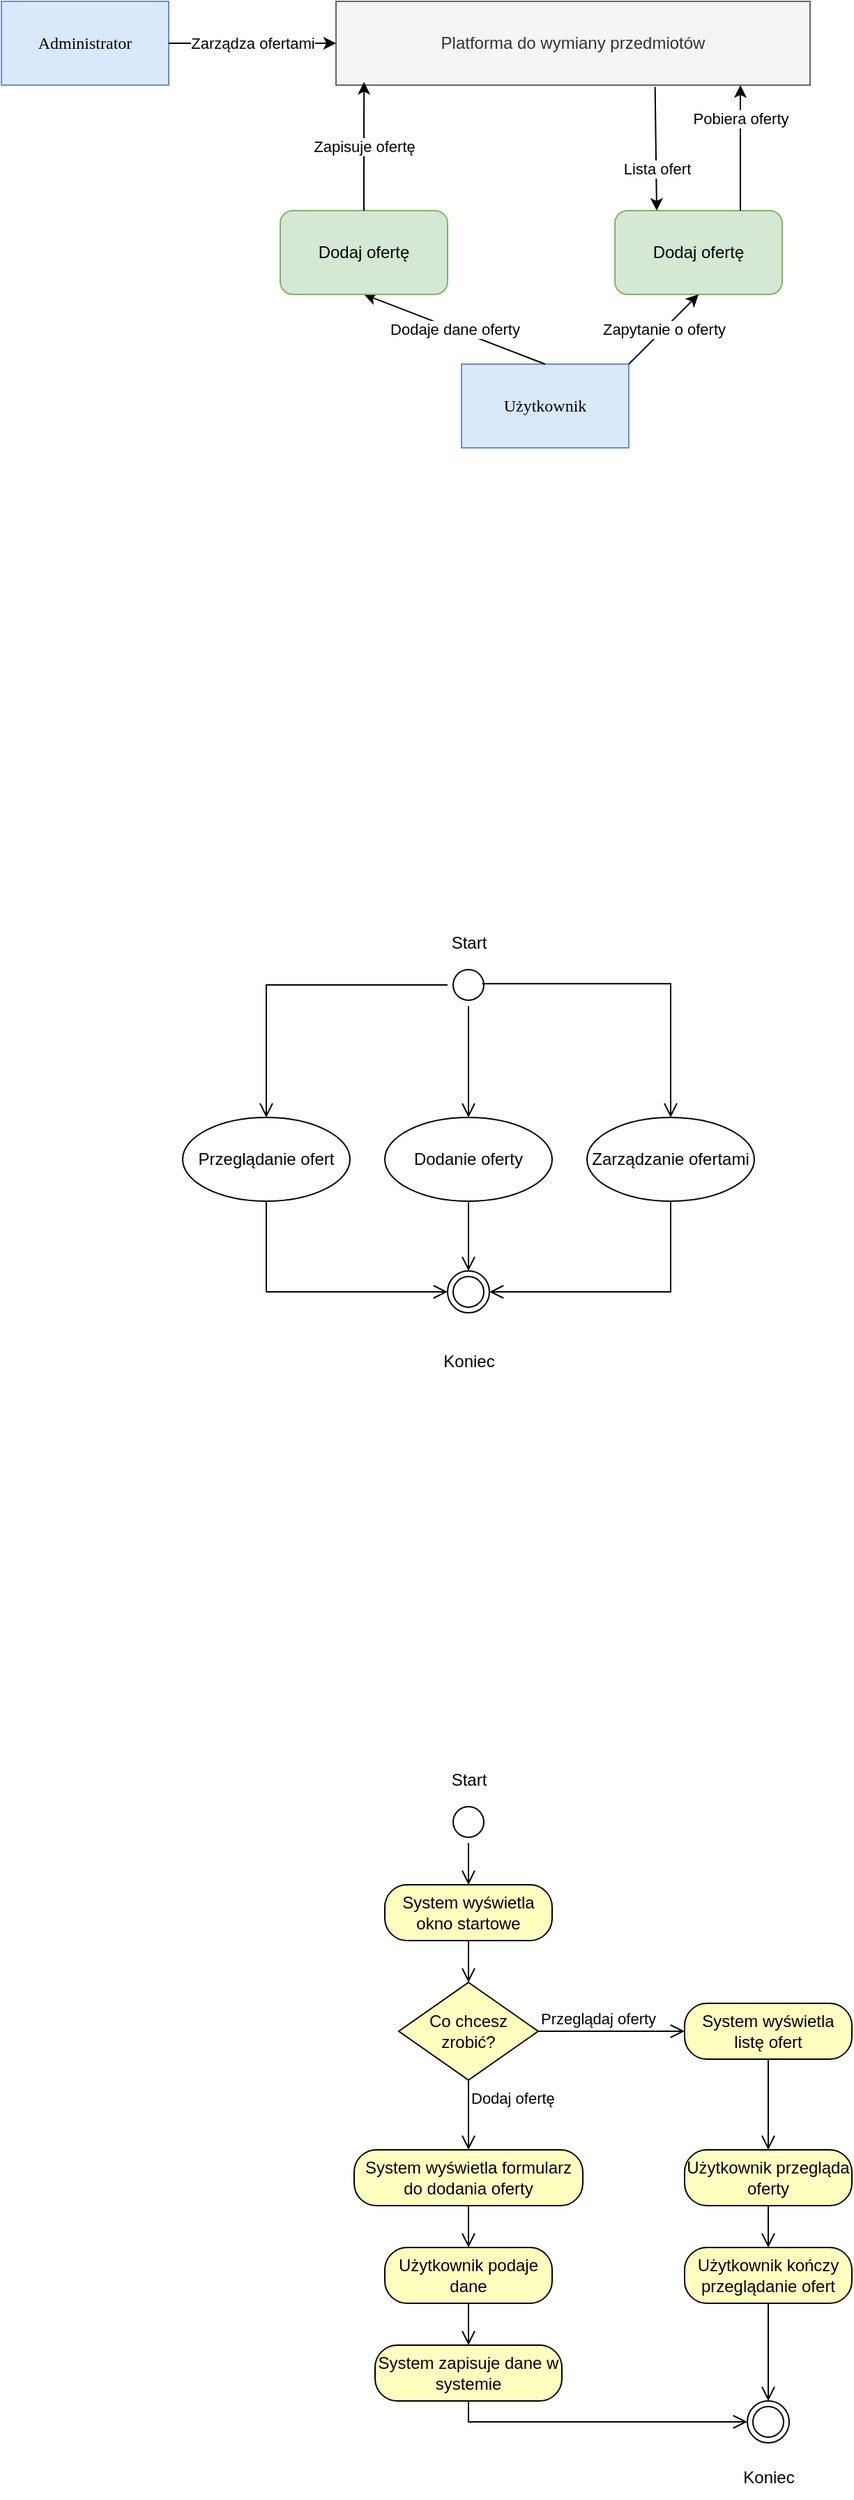 <mxfile version="25.0.3">
  <diagram name="Strona-1" id="PgIZiGwXGUqN3fMDYzbm">
    <mxGraphModel dx="1187" dy="636" grid="1" gridSize="10" guides="1" tooltips="1" connect="1" arrows="1" fold="1" page="1" pageScale="1" pageWidth="827" pageHeight="1169" background="none" math="0" shadow="0">
      <root>
        <mxCell id="0" />
        <mxCell id="1" parent="0" />
        <mxCell id="xhVxFFICLKK-33eDcB5s-1" value="&lt;font face=&quot;Verdana&quot;&gt;Użytkownik&lt;/font&gt;" style="rounded=0;whiteSpace=wrap;html=1;fillColor=#dae8fc;strokeColor=#6c8ebf;" vertex="1" parent="1">
          <mxGeometry x="400" y="330" width="120" height="60" as="geometry" />
        </mxCell>
        <mxCell id="xhVxFFICLKK-33eDcB5s-3" value="Dodaje dane oferty" style="endArrow=classic;html=1;rounded=0;entryX=0.5;entryY=1;entryDx=0;entryDy=0;exitX=0.5;exitY=0;exitDx=0;exitDy=0;" edge="1" parent="1" source="xhVxFFICLKK-33eDcB5s-1" target="xhVxFFICLKK-33eDcB5s-6">
          <mxGeometry width="50" height="50" relative="1" as="geometry">
            <mxPoint x="360" y="580" as="sourcePoint" />
            <mxPoint x="370" y="340.0" as="targetPoint" />
          </mxGeometry>
        </mxCell>
        <mxCell id="xhVxFFICLKK-33eDcB5s-4" value="&lt;font face=&quot;Verdana&quot;&gt;Administrator&lt;/font&gt;" style="rounded=0;whiteSpace=wrap;html=1;fillColor=#dae8fc;strokeColor=#6c8ebf;" vertex="1" parent="1">
          <mxGeometry x="70" y="70" width="120" height="60" as="geometry" />
        </mxCell>
        <mxCell id="xhVxFFICLKK-33eDcB5s-6" value="Dodaj ofertę" style="rounded=1;whiteSpace=wrap;html=1;fillColor=#d5e8d4;strokeColor=#82b366;" vertex="1" parent="1">
          <mxGeometry x="270" y="220" width="120" height="60" as="geometry" />
        </mxCell>
        <mxCell id="xhVxFFICLKK-33eDcB5s-7" value="Platforma do wymiany przedmiotów" style="rounded=0;whiteSpace=wrap;html=1;fillColor=#f5f5f5;fontColor=#333333;strokeColor=#666666;" vertex="1" parent="1">
          <mxGeometry x="310" y="70" width="340" height="60" as="geometry" />
        </mxCell>
        <mxCell id="xhVxFFICLKK-33eDcB5s-8" value="Zarządza ofertami" style="endArrow=classic;html=1;rounded=0;entryX=0;entryY=0.5;entryDx=0;entryDy=0;exitX=1;exitY=0.5;exitDx=0;exitDy=0;" edge="1" parent="1" source="xhVxFFICLKK-33eDcB5s-4" target="xhVxFFICLKK-33eDcB5s-7">
          <mxGeometry width="50" height="50" relative="1" as="geometry">
            <mxPoint x="210" y="220" as="sourcePoint" />
            <mxPoint x="260" y="170" as="targetPoint" />
          </mxGeometry>
        </mxCell>
        <mxCell id="xhVxFFICLKK-33eDcB5s-9" value="Zapisuje ofertę" style="endArrow=classic;html=1;rounded=0;exitX=0.5;exitY=0;exitDx=0;exitDy=0;entryX=0.059;entryY=0.962;entryDx=0;entryDy=0;entryPerimeter=0;" edge="1" parent="1" source="xhVxFFICLKK-33eDcB5s-6" target="xhVxFFICLKK-33eDcB5s-7">
          <mxGeometry width="50" height="50" relative="1" as="geometry">
            <mxPoint x="380" y="220" as="sourcePoint" />
            <mxPoint x="370" y="140" as="targetPoint" />
          </mxGeometry>
        </mxCell>
        <mxCell id="xhVxFFICLKK-33eDcB5s-10" value="Dodaj ofertę" style="rounded=1;whiteSpace=wrap;html=1;fillColor=#d5e8d4;strokeColor=#82b366;" vertex="1" parent="1">
          <mxGeometry x="510" y="220" width="120" height="60" as="geometry" />
        </mxCell>
        <mxCell id="xhVxFFICLKK-33eDcB5s-11" value="Zapytanie o oferty" style="endArrow=classic;html=1;rounded=0;entryX=0.5;entryY=1;entryDx=0;entryDy=0;exitX=1;exitY=0;exitDx=0;exitDy=0;" edge="1" parent="1" source="xhVxFFICLKK-33eDcB5s-1" target="xhVxFFICLKK-33eDcB5s-10">
          <mxGeometry width="50" height="50" relative="1" as="geometry">
            <mxPoint x="360" y="440" as="sourcePoint" />
            <mxPoint x="410" y="390" as="targetPoint" />
          </mxGeometry>
        </mxCell>
        <mxCell id="xhVxFFICLKK-33eDcB5s-12" value="Pobiera oferty" style="endArrow=classic;html=1;rounded=0;exitX=0.75;exitY=0;exitDx=0;exitDy=0;" edge="1" parent="1" source="xhVxFFICLKK-33eDcB5s-10">
          <mxGeometry x="0.444" width="50" height="50" relative="1" as="geometry">
            <mxPoint x="360" y="440" as="sourcePoint" />
            <mxPoint x="600" y="130" as="targetPoint" />
            <mxPoint y="-1" as="offset" />
          </mxGeometry>
        </mxCell>
        <mxCell id="xhVxFFICLKK-33eDcB5s-14" value="Lista ofert" style="endArrow=classic;html=1;rounded=0;entryX=0.25;entryY=0;entryDx=0;entryDy=0;exitX=0.673;exitY=1.021;exitDx=0;exitDy=0;exitPerimeter=0;" edge="1" parent="1" source="xhVxFFICLKK-33eDcB5s-7" target="xhVxFFICLKK-33eDcB5s-10">
          <mxGeometry x="0.329" width="50" height="50" relative="1" as="geometry">
            <mxPoint x="360" y="440" as="sourcePoint" />
            <mxPoint x="410" y="390" as="targetPoint" />
            <mxPoint as="offset" />
          </mxGeometry>
        </mxCell>
        <mxCell id="xhVxFFICLKK-33eDcB5s-15" value="" style="ellipse;html=1;shape=startState;" vertex="1" parent="1">
          <mxGeometry x="390" y="760" width="30" height="30" as="geometry" />
        </mxCell>
        <mxCell id="xhVxFFICLKK-33eDcB5s-16" value="" style="edgeStyle=orthogonalEdgeStyle;html=1;verticalAlign=bottom;endArrow=open;endSize=8;strokeColor=default;rounded=0;entryX=0.5;entryY=0;entryDx=0;entryDy=0;" edge="1" source="xhVxFFICLKK-33eDcB5s-15" parent="1" target="xhVxFFICLKK-33eDcB5s-18">
          <mxGeometry relative="1" as="geometry">
            <mxPoint x="405" y="850" as="targetPoint" />
          </mxGeometry>
        </mxCell>
        <mxCell id="xhVxFFICLKK-33eDcB5s-17" value="Start" style="text;html=1;align=center;verticalAlign=middle;resizable=0;points=[];autosize=1;strokeColor=none;fillColor=none;" vertex="1" parent="1">
          <mxGeometry x="380" y="730" width="50" height="30" as="geometry" />
        </mxCell>
        <mxCell id="xhVxFFICLKK-33eDcB5s-18" value="Dodanie oferty" style="ellipse;whiteSpace=wrap;html=1;" vertex="1" parent="1">
          <mxGeometry x="345" y="870" width="120" height="60" as="geometry" />
        </mxCell>
        <mxCell id="xhVxFFICLKK-33eDcB5s-19" value="Przeglądanie ofert" style="ellipse;whiteSpace=wrap;html=1;" vertex="1" parent="1">
          <mxGeometry x="200" y="870" width="120" height="60" as="geometry" />
        </mxCell>
        <mxCell id="xhVxFFICLKK-33eDcB5s-20" value="Zarządzanie ofertami" style="ellipse;whiteSpace=wrap;html=1;" vertex="1" parent="1">
          <mxGeometry x="490" y="870" width="120" height="60" as="geometry" />
        </mxCell>
        <mxCell id="xhVxFFICLKK-33eDcB5s-21" value="" style="ellipse;html=1;shape=endState;" vertex="1" parent="1">
          <mxGeometry x="390" y="980" width="30" height="30" as="geometry" />
        </mxCell>
        <mxCell id="xhVxFFICLKK-33eDcB5s-22" value="" style="edgeStyle=orthogonalEdgeStyle;html=1;verticalAlign=bottom;endArrow=open;endSize=8;strokeColor=default;rounded=0;entryX=0.5;entryY=0;entryDx=0;entryDy=0;exitX=0.5;exitY=1;exitDx=0;exitDy=0;" edge="1" parent="1" source="xhVxFFICLKK-33eDcB5s-18" target="xhVxFFICLKK-33eDcB5s-21">
          <mxGeometry relative="1" as="geometry">
            <mxPoint x="415" y="880" as="targetPoint" />
            <mxPoint x="415" y="800" as="sourcePoint" />
          </mxGeometry>
        </mxCell>
        <mxCell id="xhVxFFICLKK-33eDcB5s-23" value="Koniec" style="text;html=1;align=center;verticalAlign=middle;resizable=0;points=[];autosize=1;strokeColor=none;fillColor=none;" vertex="1" parent="1">
          <mxGeometry x="375" y="1030" width="60" height="30" as="geometry" />
        </mxCell>
        <mxCell id="xhVxFFICLKK-33eDcB5s-24" value="" style="edgeStyle=orthogonalEdgeStyle;html=1;verticalAlign=bottom;endArrow=open;endSize=8;strokeColor=default;rounded=0;entryX=0.5;entryY=0;entryDx=0;entryDy=0;exitX=0;exitY=0.5;exitDx=0;exitDy=0;" edge="1" parent="1" source="xhVxFFICLKK-33eDcB5s-15" target="xhVxFFICLKK-33eDcB5s-19">
          <mxGeometry relative="1" as="geometry">
            <mxPoint x="415" y="880" as="targetPoint" />
            <mxPoint x="415" y="800" as="sourcePoint" />
          </mxGeometry>
        </mxCell>
        <mxCell id="xhVxFFICLKK-33eDcB5s-25" value="" style="edgeStyle=orthogonalEdgeStyle;html=1;verticalAlign=bottom;endArrow=open;endSize=8;strokeColor=default;rounded=0;entryX=0.5;entryY=0;entryDx=0;entryDy=0;exitX=0.827;exitY=0.471;exitDx=0;exitDy=0;exitPerimeter=0;" edge="1" parent="1" source="xhVxFFICLKK-33eDcB5s-15" target="xhVxFFICLKK-33eDcB5s-20">
          <mxGeometry relative="1" as="geometry">
            <mxPoint x="270" y="880" as="targetPoint" />
            <mxPoint x="400" y="785" as="sourcePoint" />
          </mxGeometry>
        </mxCell>
        <mxCell id="xhVxFFICLKK-33eDcB5s-26" value="" style="edgeStyle=orthogonalEdgeStyle;html=1;verticalAlign=bottom;endArrow=open;endSize=8;strokeColor=default;rounded=0;entryX=0;entryY=0.5;entryDx=0;entryDy=0;exitX=0.5;exitY=1;exitDx=0;exitDy=0;" edge="1" parent="1" source="xhVxFFICLKK-33eDcB5s-19" target="xhVxFFICLKK-33eDcB5s-21">
          <mxGeometry relative="1" as="geometry">
            <mxPoint x="270" y="880" as="targetPoint" />
            <mxPoint x="400" y="785" as="sourcePoint" />
          </mxGeometry>
        </mxCell>
        <mxCell id="xhVxFFICLKK-33eDcB5s-27" value="" style="edgeStyle=orthogonalEdgeStyle;html=1;verticalAlign=bottom;endArrow=open;endSize=8;strokeColor=default;rounded=0;entryX=1;entryY=0.5;entryDx=0;entryDy=0;exitX=0.5;exitY=1;exitDx=0;exitDy=0;" edge="1" parent="1" source="xhVxFFICLKK-33eDcB5s-20" target="xhVxFFICLKK-33eDcB5s-21">
          <mxGeometry relative="1" as="geometry">
            <mxPoint x="400" y="1005" as="targetPoint" />
            <mxPoint x="270" y="940" as="sourcePoint" />
          </mxGeometry>
        </mxCell>
        <mxCell id="xhVxFFICLKK-33eDcB5s-28" value="" style="ellipse;html=1;shape=startState;" vertex="1" parent="1">
          <mxGeometry x="390" y="1360" width="30" height="30" as="geometry" />
        </mxCell>
        <mxCell id="xhVxFFICLKK-33eDcB5s-29" value="Start" style="text;html=1;align=center;verticalAlign=middle;resizable=0;points=[];autosize=1;strokeColor=none;fillColor=none;" vertex="1" parent="1">
          <mxGeometry x="380" y="1330" width="50" height="30" as="geometry" />
        </mxCell>
        <mxCell id="xhVxFFICLKK-33eDcB5s-30" value="Co chcesz zrobić?" style="rhombus;whiteSpace=wrap;html=1;fontColor=#000000;fillColor=#ffffc0;strokeColor=#000000;" vertex="1" parent="1">
          <mxGeometry x="355" y="1490" width="100" height="70" as="geometry" />
        </mxCell>
        <mxCell id="xhVxFFICLKK-33eDcB5s-31" value="Przeglądaj oferty" style="edgeStyle=orthogonalEdgeStyle;html=1;align=left;verticalAlign=bottom;endArrow=open;endSize=8;strokeColor=#000000;rounded=0;" edge="1" source="xhVxFFICLKK-33eDcB5s-30" parent="1">
          <mxGeometry x="-1" relative="1" as="geometry">
            <mxPoint x="560" y="1525" as="targetPoint" />
          </mxGeometry>
        </mxCell>
        <mxCell id="xhVxFFICLKK-33eDcB5s-32" value="Dodaj ofertę" style="edgeStyle=orthogonalEdgeStyle;html=1;align=left;verticalAlign=top;endArrow=open;endSize=8;strokeColor=#000000;rounded=0;" edge="1" source="xhVxFFICLKK-33eDcB5s-30" parent="1">
          <mxGeometry x="-1" relative="1" as="geometry">
            <mxPoint x="405" y="1610" as="targetPoint" />
          </mxGeometry>
        </mxCell>
        <mxCell id="xhVxFFICLKK-33eDcB5s-33" value="" style="edgeStyle=orthogonalEdgeStyle;html=1;verticalAlign=bottom;endArrow=open;endSize=8;strokeColor=default;rounded=0;exitX=0.5;exitY=1;exitDx=0;exitDy=0;entryX=0.5;entryY=0;entryDx=0;entryDy=0;" edge="1" parent="1" source="xhVxFFICLKK-33eDcB5s-28" target="xhVxFFICLKK-33eDcB5s-35">
          <mxGeometry relative="1" as="geometry">
            <mxPoint x="405" y="1360" as="targetPoint" />
            <mxPoint x="459.63" y="1270" as="sourcePoint" />
          </mxGeometry>
        </mxCell>
        <mxCell id="xhVxFFICLKK-33eDcB5s-35" value="System wyświetla okno startowe" style="rounded=1;whiteSpace=wrap;html=1;arcSize=40;fontColor=#000000;fillColor=#ffffc0;strokeColor=#000000;" vertex="1" parent="1">
          <mxGeometry x="345" y="1420" width="120" height="40" as="geometry" />
        </mxCell>
        <mxCell id="xhVxFFICLKK-33eDcB5s-36" value="" style="edgeStyle=orthogonalEdgeStyle;html=1;verticalAlign=bottom;endArrow=open;endSize=8;strokeColor=#000000;rounded=0;entryX=0.5;entryY=0;entryDx=0;entryDy=0;" edge="1" source="xhVxFFICLKK-33eDcB5s-35" parent="1" target="xhVxFFICLKK-33eDcB5s-30">
          <mxGeometry relative="1" as="geometry">
            <mxPoint x="405" y="1460" as="targetPoint" />
          </mxGeometry>
        </mxCell>
        <mxCell id="xhVxFFICLKK-33eDcB5s-38" value="System wyświetla listę ofert" style="rounded=1;whiteSpace=wrap;html=1;arcSize=40;fontColor=#000000;fillColor=#ffffc0;strokeColor=#000000;" vertex="1" parent="1">
          <mxGeometry x="560" y="1505" width="120" height="40" as="geometry" />
        </mxCell>
        <mxCell id="xhVxFFICLKK-33eDcB5s-39" value="Użytkownik przegląda oferty" style="rounded=1;whiteSpace=wrap;html=1;arcSize=40;fontColor=#000000;fillColor=#ffffc0;strokeColor=#000000;" vertex="1" parent="1">
          <mxGeometry x="560" y="1610" width="120" height="40" as="geometry" />
        </mxCell>
        <mxCell id="xhVxFFICLKK-33eDcB5s-40" value="Użytkownik kończy przeglądanie ofert" style="rounded=1;whiteSpace=wrap;html=1;arcSize=40;fontColor=#000000;fillColor=#ffffc0;strokeColor=#000000;" vertex="1" parent="1">
          <mxGeometry x="560" y="1680" width="120" height="40" as="geometry" />
        </mxCell>
        <mxCell id="xhVxFFICLKK-33eDcB5s-41" value="" style="edgeStyle=orthogonalEdgeStyle;html=1;align=left;verticalAlign=top;endArrow=open;endSize=8;strokeColor=#000000;rounded=0;exitX=0.5;exitY=1;exitDx=0;exitDy=0;entryX=0.5;entryY=0;entryDx=0;entryDy=0;" edge="1" parent="1" source="xhVxFFICLKK-33eDcB5s-38" target="xhVxFFICLKK-33eDcB5s-39">
          <mxGeometry x="-1" relative="1" as="geometry">
            <mxPoint x="415" y="1660" as="targetPoint" />
            <mxPoint x="415" y="1570" as="sourcePoint" />
          </mxGeometry>
        </mxCell>
        <mxCell id="xhVxFFICLKK-33eDcB5s-42" value="" style="edgeStyle=orthogonalEdgeStyle;html=1;align=left;verticalAlign=top;endArrow=open;endSize=8;strokeColor=#000000;rounded=0;exitX=0.5;exitY=1;exitDx=0;exitDy=0;entryX=0.5;entryY=0;entryDx=0;entryDy=0;" edge="1" parent="1" source="xhVxFFICLKK-33eDcB5s-39" target="xhVxFFICLKK-33eDcB5s-40">
          <mxGeometry x="-1" relative="1" as="geometry">
            <mxPoint x="630" y="1620" as="targetPoint" />
            <mxPoint x="630" y="1555" as="sourcePoint" />
          </mxGeometry>
        </mxCell>
        <mxCell id="xhVxFFICLKK-33eDcB5s-43" value="" style="ellipse;html=1;shape=endState;" vertex="1" parent="1">
          <mxGeometry x="605" y="1790" width="30" height="30" as="geometry" />
        </mxCell>
        <mxCell id="xhVxFFICLKK-33eDcB5s-44" value="" style="edgeStyle=orthogonalEdgeStyle;html=1;align=left;verticalAlign=top;endArrow=open;endSize=8;strokeColor=#000000;rounded=0;exitX=0.5;exitY=1;exitDx=0;exitDy=0;entryX=0.5;entryY=0;entryDx=0;entryDy=0;" edge="1" parent="1" source="xhVxFFICLKK-33eDcB5s-40" target="xhVxFFICLKK-33eDcB5s-43">
          <mxGeometry x="-1" relative="1" as="geometry">
            <mxPoint x="630" y="1690" as="targetPoint" />
            <mxPoint x="630" y="1660" as="sourcePoint" />
          </mxGeometry>
        </mxCell>
        <mxCell id="xhVxFFICLKK-33eDcB5s-45" value="Koniec" style="text;html=1;align=center;verticalAlign=middle;resizable=0;points=[];autosize=1;strokeColor=none;fillColor=none;" vertex="1" parent="1">
          <mxGeometry x="590" y="1830" width="60" height="30" as="geometry" />
        </mxCell>
        <mxCell id="xhVxFFICLKK-33eDcB5s-46" value="System wyświetla formularz do dodania oferty" style="rounded=1;whiteSpace=wrap;html=1;arcSize=40;fontColor=#000000;fillColor=#ffffc0;strokeColor=#000000;" vertex="1" parent="1">
          <mxGeometry x="323" y="1610" width="164" height="40" as="geometry" />
        </mxCell>
        <mxCell id="xhVxFFICLKK-33eDcB5s-47" value="Użytkownik podaje dane" style="rounded=1;whiteSpace=wrap;html=1;arcSize=40;fontColor=#000000;fillColor=#ffffc0;strokeColor=#000000;" vertex="1" parent="1">
          <mxGeometry x="345" y="1680" width="120" height="40" as="geometry" />
        </mxCell>
        <mxCell id="xhVxFFICLKK-33eDcB5s-48" value="System zapisuje dane w systemie" style="rounded=1;whiteSpace=wrap;html=1;arcSize=40;fontColor=#000000;fillColor=#ffffc0;strokeColor=#000000;" vertex="1" parent="1">
          <mxGeometry x="338" y="1750" width="134" height="40" as="geometry" />
        </mxCell>
        <mxCell id="xhVxFFICLKK-33eDcB5s-49" value="" style="edgeStyle=orthogonalEdgeStyle;html=1;align=left;verticalAlign=top;endArrow=open;endSize=8;strokeColor=#000000;rounded=0;exitX=0.5;exitY=1;exitDx=0;exitDy=0;entryX=0.5;entryY=0;entryDx=0;entryDy=0;" edge="1" parent="1" source="xhVxFFICLKK-33eDcB5s-46" target="xhVxFFICLKK-33eDcB5s-47">
          <mxGeometry x="-1" relative="1" as="geometry">
            <mxPoint x="630" y="1620" as="targetPoint" />
            <mxPoint x="630" y="1555" as="sourcePoint" />
          </mxGeometry>
        </mxCell>
        <mxCell id="xhVxFFICLKK-33eDcB5s-50" value="" style="edgeStyle=orthogonalEdgeStyle;html=1;align=left;verticalAlign=top;endArrow=open;endSize=8;strokeColor=#000000;rounded=0;exitX=0.5;exitY=1;exitDx=0;exitDy=0;entryX=0.5;entryY=0;entryDx=0;entryDy=0;" edge="1" parent="1" source="xhVxFFICLKK-33eDcB5s-47" target="xhVxFFICLKK-33eDcB5s-48">
          <mxGeometry x="-1" relative="1" as="geometry">
            <mxPoint x="415" y="1690" as="targetPoint" />
            <mxPoint x="415" y="1660" as="sourcePoint" />
          </mxGeometry>
        </mxCell>
        <mxCell id="xhVxFFICLKK-33eDcB5s-51" value="" style="edgeStyle=orthogonalEdgeStyle;html=1;align=left;verticalAlign=top;endArrow=open;endSize=8;strokeColor=#000000;rounded=0;exitX=0.5;exitY=1;exitDx=0;exitDy=0;entryX=0;entryY=0.5;entryDx=0;entryDy=0;" edge="1" parent="1" source="xhVxFFICLKK-33eDcB5s-48" target="xhVxFFICLKK-33eDcB5s-43">
          <mxGeometry x="-1" relative="1" as="geometry">
            <mxPoint x="630" y="1860" as="targetPoint" />
            <mxPoint x="630" y="1730" as="sourcePoint" />
          </mxGeometry>
        </mxCell>
      </root>
    </mxGraphModel>
  </diagram>
</mxfile>
